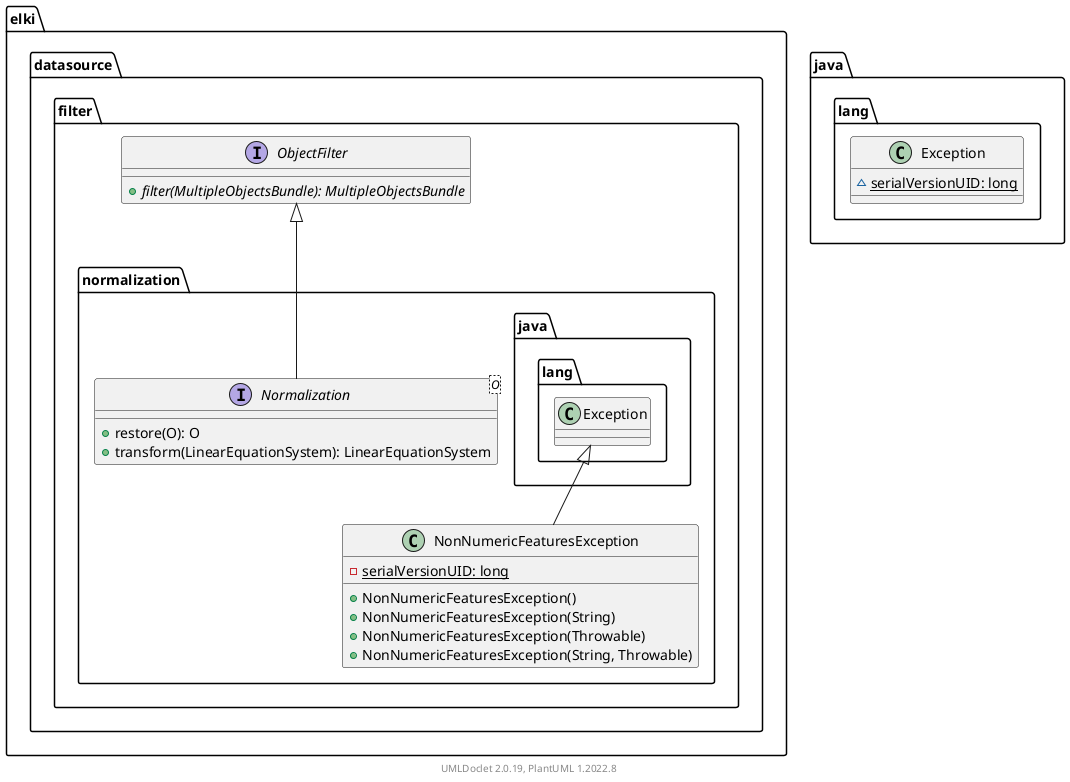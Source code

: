 @startuml
    remove .*\.(Instance|Par|Parameterizer|Factory)$
    namespace elki.datasource.filter.normalization {

        class NonNumericFeaturesException [[NonNumericFeaturesException.html]] {
            {static} -serialVersionUID: long
            +NonNumericFeaturesException()
            +NonNumericFeaturesException(String)
            +NonNumericFeaturesException(Throwable)
            +NonNumericFeaturesException(String, Throwable)
        }

        interface Normalization<O> [[Normalization.html]] {
            +restore(O): O
            +transform(LinearEquationSystem): LinearEquationSystem
        }

        java.lang.Exception <|-- NonNumericFeaturesException
        elki.datasource.filter.ObjectFilter <|-- Normalization
    }

    namespace java.lang {
        class Exception {
            {static} ~serialVersionUID: long
        }
    }

    namespace elki.datasource.filter {
        interface ObjectFilter [[../ObjectFilter.html]] {
            {abstract} +filter(MultipleObjectsBundle): MultipleObjectsBundle
        }
    }

    center footer UMLDoclet 2.0.19, PlantUML 1.2022.8
@enduml
